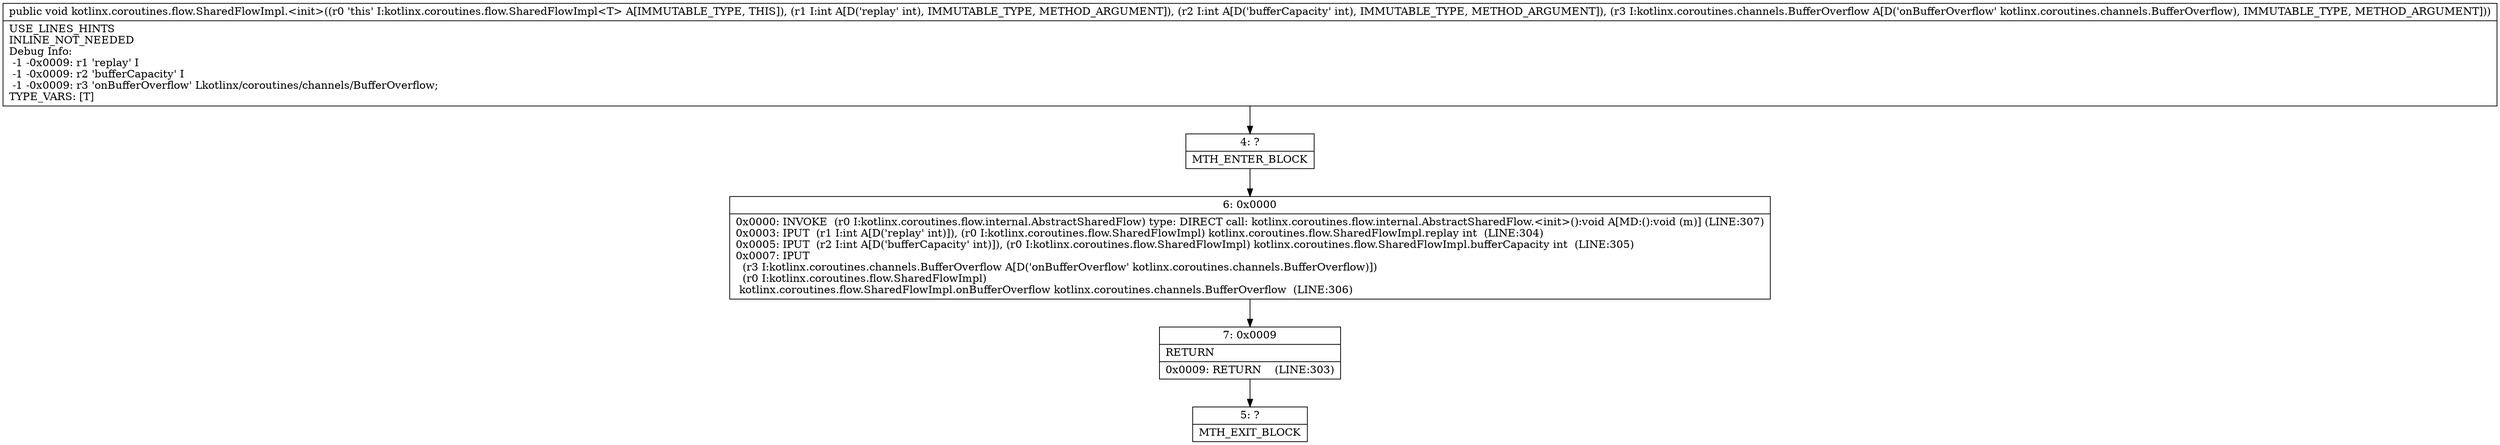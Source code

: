 digraph "CFG forkotlinx.coroutines.flow.SharedFlowImpl.\<init\>(IILkotlinx\/coroutines\/channels\/BufferOverflow;)V" {
Node_4 [shape=record,label="{4\:\ ?|MTH_ENTER_BLOCK\l}"];
Node_6 [shape=record,label="{6\:\ 0x0000|0x0000: INVOKE  (r0 I:kotlinx.coroutines.flow.internal.AbstractSharedFlow) type: DIRECT call: kotlinx.coroutines.flow.internal.AbstractSharedFlow.\<init\>():void A[MD:():void (m)] (LINE:307)\l0x0003: IPUT  (r1 I:int A[D('replay' int)]), (r0 I:kotlinx.coroutines.flow.SharedFlowImpl) kotlinx.coroutines.flow.SharedFlowImpl.replay int  (LINE:304)\l0x0005: IPUT  (r2 I:int A[D('bufferCapacity' int)]), (r0 I:kotlinx.coroutines.flow.SharedFlowImpl) kotlinx.coroutines.flow.SharedFlowImpl.bufferCapacity int  (LINE:305)\l0x0007: IPUT  \l  (r3 I:kotlinx.coroutines.channels.BufferOverflow A[D('onBufferOverflow' kotlinx.coroutines.channels.BufferOverflow)])\l  (r0 I:kotlinx.coroutines.flow.SharedFlowImpl)\l kotlinx.coroutines.flow.SharedFlowImpl.onBufferOverflow kotlinx.coroutines.channels.BufferOverflow  (LINE:306)\l}"];
Node_7 [shape=record,label="{7\:\ 0x0009|RETURN\l|0x0009: RETURN    (LINE:303)\l}"];
Node_5 [shape=record,label="{5\:\ ?|MTH_EXIT_BLOCK\l}"];
MethodNode[shape=record,label="{public void kotlinx.coroutines.flow.SharedFlowImpl.\<init\>((r0 'this' I:kotlinx.coroutines.flow.SharedFlowImpl\<T\> A[IMMUTABLE_TYPE, THIS]), (r1 I:int A[D('replay' int), IMMUTABLE_TYPE, METHOD_ARGUMENT]), (r2 I:int A[D('bufferCapacity' int), IMMUTABLE_TYPE, METHOD_ARGUMENT]), (r3 I:kotlinx.coroutines.channels.BufferOverflow A[D('onBufferOverflow' kotlinx.coroutines.channels.BufferOverflow), IMMUTABLE_TYPE, METHOD_ARGUMENT]))  | USE_LINES_HINTS\lINLINE_NOT_NEEDED\lDebug Info:\l  \-1 \-0x0009: r1 'replay' I\l  \-1 \-0x0009: r2 'bufferCapacity' I\l  \-1 \-0x0009: r3 'onBufferOverflow' Lkotlinx\/coroutines\/channels\/BufferOverflow;\lTYPE_VARS: [T]\l}"];
MethodNode -> Node_4;Node_4 -> Node_6;
Node_6 -> Node_7;
Node_7 -> Node_5;
}

